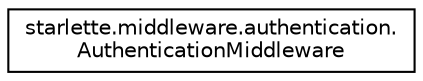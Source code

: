 digraph "Graphical Class Hierarchy"
{
 // LATEX_PDF_SIZE
  edge [fontname="Helvetica",fontsize="10",labelfontname="Helvetica",labelfontsize="10"];
  node [fontname="Helvetica",fontsize="10",shape=record];
  rankdir="LR";
  Node0 [label="starlette.middleware.authentication.\lAuthenticationMiddleware",height=0.2,width=0.4,color="black", fillcolor="white", style="filled",URL="$classstarlette_1_1middleware_1_1authentication_1_1AuthenticationMiddleware.html",tooltip=" "];
}
